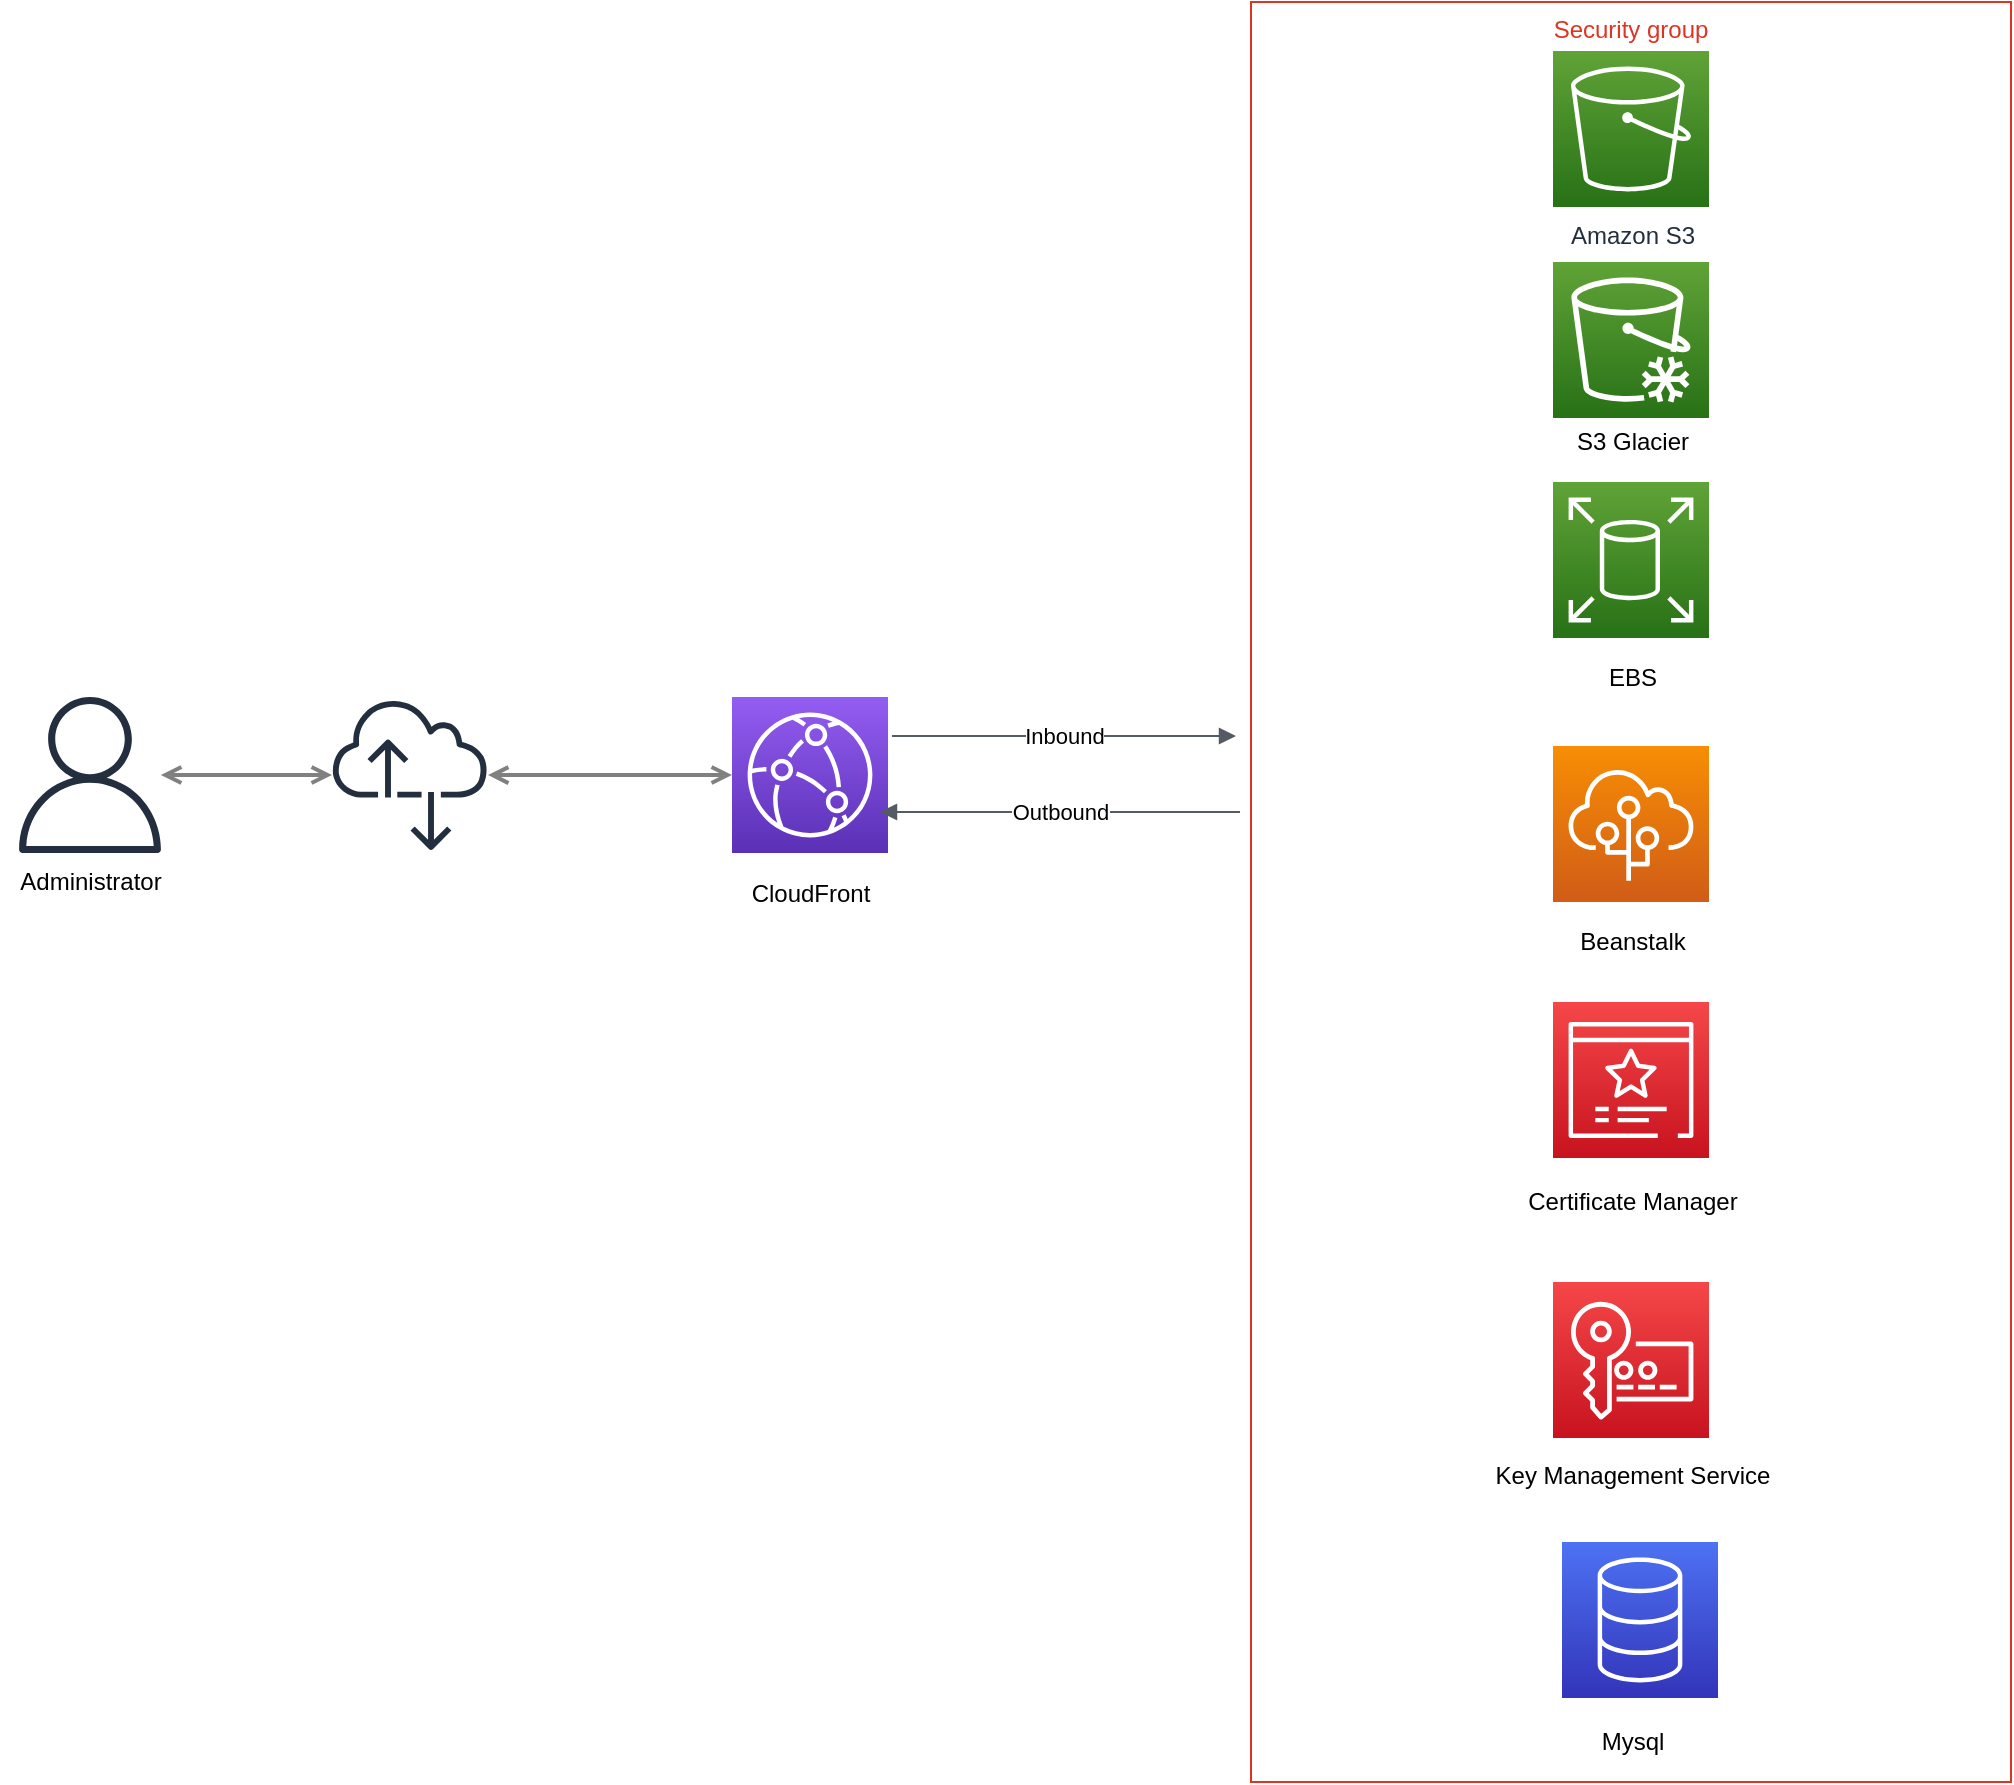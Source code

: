 <mxfile version="14.9.3" type="github">
  <diagram id="Ht1M8jgEwFfnCIfOTk4-" name="Page-1">
    <mxGraphModel dx="1173" dy="1512" grid="1" gridSize="10" guides="1" tooltips="1" connect="1" arrows="1" fold="1" page="1" pageScale="1" pageWidth="1169" pageHeight="827" math="0" shadow="0">
      <root>
        <mxCell id="0" />
        <mxCell id="1" parent="0" />
        <mxCell id="UEzPUAAOIrF-is8g5C7q-134" style="edgeStyle=orthogonalEdgeStyle;rounded=0;orthogonalLoop=1;jettySize=auto;html=1;startArrow=open;startFill=0;endArrow=open;endFill=0;strokeWidth=2;strokeColor=#808080;entryX=0;entryY=0.5;entryDx=0;entryDy=0;entryPerimeter=0;" parent="1" source="QBk_AV415ZBRU6Lw4hZX-2" edge="1">
          <mxGeometry relative="1" as="geometry">
            <Array as="points">
              <mxPoint x="320" y="377" />
              <mxPoint x="320" y="377" />
            </Array>
            <mxPoint x="390" y="376.5" as="targetPoint" />
          </mxGeometry>
        </mxCell>
        <mxCell id="UEzPUAAOIrF-is8g5C7q-142" style="edgeStyle=orthogonalEdgeStyle;rounded=0;orthogonalLoop=1;jettySize=auto;html=1;startArrow=open;startFill=0;endArrow=open;endFill=0;strokeWidth=2;strokeColor=#808080;" parent="1" source="QBk_AV415ZBRU6Lw4hZX-1" target="QBk_AV415ZBRU6Lw4hZX-2" edge="1">
          <mxGeometry relative="1" as="geometry">
            <mxPoint x="110" y="377" as="sourcePoint" />
            <mxPoint x="590.5" y="386.5" as="targetPoint" />
            <Array as="points" />
          </mxGeometry>
        </mxCell>
        <mxCell id="QBk_AV415ZBRU6Lw4hZX-2" value="" style="outlineConnect=0;fontColor=#232F3E;gradientColor=none;fillColor=#232F3E;strokeColor=none;dashed=0;verticalLabelPosition=bottom;verticalAlign=top;align=center;html=1;fontSize=12;fontStyle=0;aspect=fixed;pointerEvents=1;shape=mxgraph.aws4.internet_alt2;" parent="1" vertex="1">
          <mxGeometry x="190" y="337.5" width="78" height="78" as="geometry" />
        </mxCell>
        <mxCell id="QBk_AV415ZBRU6Lw4hZX-24" value="" style="group" parent="1" vertex="1" connectable="0">
          <mxGeometry x="24" y="337.5" width="90" height="102.5" as="geometry" />
        </mxCell>
        <mxCell id="QBk_AV415ZBRU6Lw4hZX-1" value="" style="outlineConnect=0;fontColor=#232F3E;gradientColor=none;fillColor=#232F3E;strokeColor=none;dashed=0;verticalLabelPosition=bottom;verticalAlign=top;align=center;html=1;fontSize=12;fontStyle=0;aspect=fixed;pointerEvents=1;shape=mxgraph.aws4.user;" parent="QBk_AV415ZBRU6Lw4hZX-24" vertex="1">
          <mxGeometry x="6" width="78" height="78" as="geometry" />
        </mxCell>
        <mxCell id="QBk_AV415ZBRU6Lw4hZX-23" value="Administrator" style="text;html=1;resizable=0;autosize=1;align=center;verticalAlign=middle;points=[];fillColor=none;strokeColor=none;rounded=0;" parent="QBk_AV415ZBRU6Lw4hZX-24" vertex="1">
          <mxGeometry y="82.5" width="90" height="20" as="geometry" />
        </mxCell>
        <mxCell id="RwQppFmsMIdi2-KEGH_k-1" value="" style="group" parent="1" vertex="1" connectable="0">
          <mxGeometry x="390" y="337.5" width="78" height="108" as="geometry" />
        </mxCell>
        <mxCell id="RwQppFmsMIdi2-KEGH_k-2" value="" style="points=[[0,0,0],[0.25,0,0],[0.5,0,0],[0.75,0,0],[1,0,0],[0,1,0],[0.25,1,0],[0.5,1,0],[0.75,1,0],[1,1,0],[0,0.25,0],[0,0.5,0],[0,0.75,0],[1,0.25,0],[1,0.5,0],[1,0.75,0]];outlineConnect=0;fontColor=#232F3E;gradientColor=#945DF2;gradientDirection=north;fillColor=#5A30B5;strokeColor=#ffffff;dashed=0;verticalLabelPosition=bottom;verticalAlign=top;align=center;html=1;fontSize=12;fontStyle=0;aspect=fixed;shape=mxgraph.aws4.resourceIcon;resIcon=mxgraph.aws4.cloudfront;" parent="RwQppFmsMIdi2-KEGH_k-1" vertex="1">
          <mxGeometry width="78" height="78" as="geometry" />
        </mxCell>
        <mxCell id="RwQppFmsMIdi2-KEGH_k-3" value="CloudFront" style="text;html=1;resizable=0;autosize=1;align=center;verticalAlign=middle;points=[];fillColor=none;strokeColor=none;rounded=0;" parent="RwQppFmsMIdi2-KEGH_k-1" vertex="1">
          <mxGeometry x="4" y="88" width="70" height="20" as="geometry" />
        </mxCell>
        <mxCell id="-fB4vFO-hsJs1scbzOFF-3" value="" style="group" vertex="1" connectable="0" parent="1">
          <mxGeometry x="649.5" y="-10" width="380" height="890" as="geometry" />
        </mxCell>
        <mxCell id="-fB4vFO-hsJs1scbzOFF-2" value="Security group" style="fillColor=none;strokeColor=#DD3522;verticalAlign=top;fontStyle=0;fontColor=#DD3522;" vertex="1" parent="-fB4vFO-hsJs1scbzOFF-3">
          <mxGeometry width="380" height="890" as="geometry" />
        </mxCell>
        <mxCell id="UEzPUAAOIrF-is8g5C7q-116" value="Amazon S3" style="outlineConnect=0;fontColor=#232F3E;gradientColor=#60A337;gradientDirection=north;fillColor=#277116;strokeColor=#ffffff;dashed=0;verticalLabelPosition=bottom;verticalAlign=top;align=center;html=1;fontSize=12;fontStyle=0;aspect=fixed;shape=mxgraph.aws4.resourceIcon;resIcon=mxgraph.aws4.s3;labelBackgroundColor=#ffffff;" parent="-fB4vFO-hsJs1scbzOFF-3" vertex="1">
          <mxGeometry x="151.0" y="24.5" width="78" height="78" as="geometry" />
        </mxCell>
        <mxCell id="QBk_AV415ZBRU6Lw4hZX-18" value="" style="group" parent="-fB4vFO-hsJs1scbzOFF-3" vertex="1" connectable="0">
          <mxGeometry x="151" y="130" width="78" height="100" as="geometry" />
        </mxCell>
        <mxCell id="QBk_AV415ZBRU6Lw4hZX-16" value="" style="points=[[0,0,0],[0.25,0,0],[0.5,0,0],[0.75,0,0],[1,0,0],[0,1,0],[0.25,1,0],[0.5,1,0],[0.75,1,0],[1,1,0],[0,0.25,0],[0,0.5,0],[0,0.75,0],[1,0.25,0],[1,0.5,0],[1,0.75,0]];outlineConnect=0;fontColor=#232F3E;gradientColor=#60A337;gradientDirection=north;fillColor=#277116;strokeColor=#ffffff;dashed=0;verticalLabelPosition=bottom;verticalAlign=top;align=center;html=1;fontSize=12;fontStyle=0;aspect=fixed;shape=mxgraph.aws4.resourceIcon;resIcon=mxgraph.aws4.glacier;" parent="QBk_AV415ZBRU6Lw4hZX-18" vertex="1">
          <mxGeometry width="78" height="78" as="geometry" />
        </mxCell>
        <mxCell id="QBk_AV415ZBRU6Lw4hZX-17" value="S3 Glacier" style="text;html=1;resizable=0;autosize=1;align=center;verticalAlign=middle;points=[];fillColor=none;strokeColor=none;rounded=0;" parent="QBk_AV415ZBRU6Lw4hZX-18" vertex="1">
          <mxGeometry x="4" y="80" width="70" height="20" as="geometry" />
        </mxCell>
        <mxCell id="QBk_AV415ZBRU6Lw4hZX-22" value="" style="group" parent="-fB4vFO-hsJs1scbzOFF-3" vertex="1" connectable="0">
          <mxGeometry x="151" y="240" width="78" height="107.5" as="geometry" />
        </mxCell>
        <mxCell id="QBk_AV415ZBRU6Lw4hZX-19" value="" style="points=[[0,0,0],[0.25,0,0],[0.5,0,0],[0.75,0,0],[1,0,0],[0,1,0],[0.25,1,0],[0.5,1,0],[0.75,1,0],[1,1,0],[0,0.25,0],[0,0.5,0],[0,0.75,0],[1,0.25,0],[1,0.5,0],[1,0.75,0]];outlineConnect=0;fontColor=#232F3E;gradientColor=#60A337;gradientDirection=north;fillColor=#277116;strokeColor=#ffffff;dashed=0;verticalLabelPosition=bottom;verticalAlign=top;align=center;html=1;fontSize=12;fontStyle=0;aspect=fixed;shape=mxgraph.aws4.resourceIcon;resIcon=mxgraph.aws4.elastic_block_store;" parent="QBk_AV415ZBRU6Lw4hZX-22" vertex="1">
          <mxGeometry width="78" height="78" as="geometry" />
        </mxCell>
        <mxCell id="QBk_AV415ZBRU6Lw4hZX-20" value="EBS" style="text;html=1;resizable=0;autosize=1;align=center;verticalAlign=middle;points=[];fillColor=none;strokeColor=none;rounded=0;" parent="QBk_AV415ZBRU6Lw4hZX-22" vertex="1">
          <mxGeometry x="19" y="87.5" width="40" height="20" as="geometry" />
        </mxCell>
        <mxCell id="QBk_AV415ZBRU6Lw4hZX-27" value="" style="group" parent="-fB4vFO-hsJs1scbzOFF-3" vertex="1" connectable="0">
          <mxGeometry x="151" y="372" width="78" height="108" as="geometry" />
        </mxCell>
        <mxCell id="QBk_AV415ZBRU6Lw4hZX-25" value="" style="points=[[0,0,0],[0.25,0,0],[0.5,0,0],[0.75,0,0],[1,0,0],[0,1,0],[0.25,1,0],[0.5,1,0],[0.75,1,0],[1,1,0],[0,0.25,0],[0,0.5,0],[0,0.75,0],[1,0.25,0],[1,0.5,0],[1,0.75,0]];outlineConnect=0;fontColor=#232F3E;gradientColor=#F78E04;gradientDirection=north;fillColor=#D05C17;strokeColor=#ffffff;dashed=0;verticalLabelPosition=bottom;verticalAlign=top;align=center;html=1;fontSize=12;fontStyle=0;aspect=fixed;shape=mxgraph.aws4.resourceIcon;resIcon=mxgraph.aws4.elastic_beanstalk;" parent="QBk_AV415ZBRU6Lw4hZX-27" vertex="1">
          <mxGeometry width="78" height="78" as="geometry" />
        </mxCell>
        <mxCell id="QBk_AV415ZBRU6Lw4hZX-26" value="Beanstalk" style="text;html=1;resizable=0;autosize=1;align=center;verticalAlign=middle;points=[];fillColor=none;strokeColor=none;rounded=0;" parent="QBk_AV415ZBRU6Lw4hZX-27" vertex="1">
          <mxGeometry x="4" y="88" width="70" height="20" as="geometry" />
        </mxCell>
        <mxCell id="QBk_AV415ZBRU6Lw4hZX-41" value="" style="group" parent="-fB4vFO-hsJs1scbzOFF-3" vertex="1" connectable="0">
          <mxGeometry x="115" y="640" width="150" height="107" as="geometry" />
        </mxCell>
        <mxCell id="QBk_AV415ZBRU6Lw4hZX-37" value="" style="points=[[0,0,0],[0.25,0,0],[0.5,0,0],[0.75,0,0],[1,0,0],[0,1,0],[0.25,1,0],[0.5,1,0],[0.75,1,0],[1,1,0],[0,0.25,0],[0,0.5,0],[0,0.75,0],[1,0.25,0],[1,0.5,0],[1,0.75,0]];outlineConnect=0;fontColor=#232F3E;gradientColor=#F54749;gradientDirection=north;fillColor=#C7131F;strokeColor=#ffffff;dashed=0;verticalLabelPosition=bottom;verticalAlign=top;align=center;html=1;fontSize=12;fontStyle=0;aspect=fixed;shape=mxgraph.aws4.resourceIcon;resIcon=mxgraph.aws4.key_management_service;" parent="QBk_AV415ZBRU6Lw4hZX-41" vertex="1">
          <mxGeometry x="36" width="78" height="78" as="geometry" />
        </mxCell>
        <mxCell id="QBk_AV415ZBRU6Lw4hZX-40" value="Key Management Service" style="text;html=1;resizable=0;autosize=1;align=center;verticalAlign=middle;points=[];fillColor=none;strokeColor=none;rounded=0;" parent="QBk_AV415ZBRU6Lw4hZX-41" vertex="1">
          <mxGeometry y="87" width="150" height="20" as="geometry" />
        </mxCell>
        <mxCell id="QBk_AV415ZBRU6Lw4hZX-42" value="" style="group" parent="-fB4vFO-hsJs1scbzOFF-3" vertex="1" connectable="0">
          <mxGeometry x="130" y="500" width="120" height="110" as="geometry" />
        </mxCell>
        <mxCell id="QBk_AV415ZBRU6Lw4hZX-36" value="" style="points=[[0,0,0],[0.25,0,0],[0.5,0,0],[0.75,0,0],[1,0,0],[0,1,0],[0.25,1,0],[0.5,1,0],[0.75,1,0],[1,1,0],[0,0.25,0],[0,0.5,0],[0,0.75,0],[1,0.25,0],[1,0.5,0],[1,0.75,0]];outlineConnect=0;fontColor=#232F3E;gradientColor=#F54749;gradientDirection=north;fillColor=#C7131F;strokeColor=#ffffff;dashed=0;verticalLabelPosition=bottom;verticalAlign=top;align=center;html=1;fontSize=12;fontStyle=0;aspect=fixed;shape=mxgraph.aws4.resourceIcon;resIcon=mxgraph.aws4.certificate_manager_3;" parent="QBk_AV415ZBRU6Lw4hZX-42" vertex="1">
          <mxGeometry x="21" width="78" height="78" as="geometry" />
        </mxCell>
        <mxCell id="QBk_AV415ZBRU6Lw4hZX-39" value="Certificate Manager" style="text;html=1;resizable=0;autosize=1;align=center;verticalAlign=middle;points=[];fillColor=none;strokeColor=none;rounded=0;" parent="QBk_AV415ZBRU6Lw4hZX-42" vertex="1">
          <mxGeometry y="90" width="120" height="20" as="geometry" />
        </mxCell>
        <mxCell id="-fB4vFO-hsJs1scbzOFF-1" value="" style="group" vertex="1" connectable="0" parent="-fB4vFO-hsJs1scbzOFF-3">
          <mxGeometry x="155.5" y="770" width="78" height="110" as="geometry" />
        </mxCell>
        <mxCell id="QBk_AV415ZBRU6Lw4hZX-43" value="" style="points=[[0,0,0],[0.25,0,0],[0.5,0,0],[0.75,0,0],[1,0,0],[0,1,0],[0.25,1,0],[0.5,1,0],[0.75,1,0],[1,1,0],[0,0.25,0],[0,0.5,0],[0,0.75,0],[1,0.25,0],[1,0.5,0],[1,0.75,0]];outlineConnect=0;fontColor=#232F3E;gradientColor=#4D72F3;gradientDirection=north;fillColor=#3334B9;strokeColor=#ffffff;dashed=0;verticalLabelPosition=bottom;verticalAlign=top;align=center;html=1;fontSize=12;fontStyle=0;aspect=fixed;shape=mxgraph.aws4.resourceIcon;resIcon=mxgraph.aws4.database;" parent="-fB4vFO-hsJs1scbzOFF-1" vertex="1">
          <mxGeometry width="78" height="78" as="geometry" />
        </mxCell>
        <mxCell id="QBk_AV415ZBRU6Lw4hZX-44" value="Mysql" style="text;html=1;resizable=0;autosize=1;align=center;verticalAlign=middle;points=[];fillColor=none;strokeColor=none;rounded=0;" parent="-fB4vFO-hsJs1scbzOFF-1" vertex="1">
          <mxGeometry x="9.5" y="90" width="50" height="20" as="geometry" />
        </mxCell>
        <mxCell id="-fB4vFO-hsJs1scbzOFF-4" value="Inbound" style="edgeStyle=orthogonalEdgeStyle;html=1;endArrow=block;elbow=vertical;startArrow=none;endFill=1;strokeColor=#545B64;rounded=0;exitX=1;exitY=0.25;exitDx=0;exitDy=0;exitPerimeter=0;" edge="1" parent="1">
          <mxGeometry width="100" relative="1" as="geometry">
            <mxPoint x="470" y="357" as="sourcePoint" />
            <mxPoint x="642" y="357" as="targetPoint" />
          </mxGeometry>
        </mxCell>
        <mxCell id="-fB4vFO-hsJs1scbzOFF-5" value="Outbound" style="edgeStyle=orthogonalEdgeStyle;html=1;endArrow=block;elbow=vertical;startArrow=none;endFill=1;strokeColor=#545B64;rounded=0;" edge="1" parent="1">
          <mxGeometry width="100" relative="1" as="geometry">
            <mxPoint x="644" y="395" as="sourcePoint" />
            <mxPoint x="464" y="395" as="targetPoint" />
            <Array as="points">
              <mxPoint x="484" y="395" />
              <mxPoint x="484" y="395" />
            </Array>
          </mxGeometry>
        </mxCell>
      </root>
    </mxGraphModel>
  </diagram>
</mxfile>
